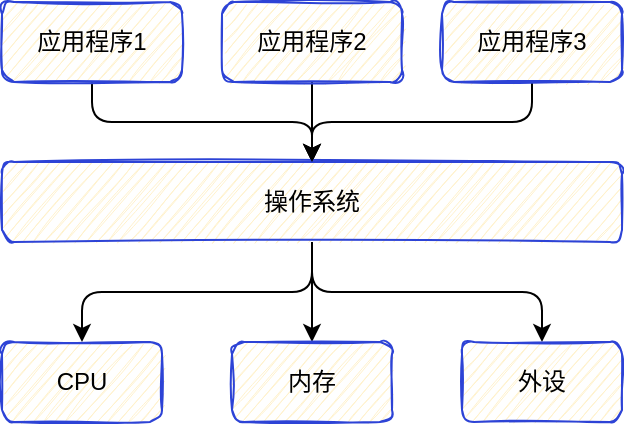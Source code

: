 <mxfile version="14.8.0" type="github" pages="7">
  <diagram id="p11bRE8ngP6M-khqaFyY" name="操作系统组成">
    <mxGraphModel dx="677" dy="379" grid="1" gridSize="10" guides="1" tooltips="1" connect="1" arrows="1" fold="1" page="1" pageScale="1" pageWidth="827" pageHeight="1169" math="0" shadow="0">
      <root>
        <mxCell id="0" />
        <mxCell id="1" parent="0" />
        <mxCell id="h38YhSIRXOhSa6jcoTgB-3" value="" style="edgeStyle=orthogonalEdgeStyle;curved=0;rounded=1;sketch=0;orthogonalLoop=1;jettySize=auto;html=1;" edge="1" parent="1" source="h38YhSIRXOhSa6jcoTgB-1" target="h38YhSIRXOhSa6jcoTgB-2">
          <mxGeometry relative="1" as="geometry" />
        </mxCell>
        <mxCell id="h38YhSIRXOhSa6jcoTgB-11" value="" style="edgeStyle=orthogonalEdgeStyle;curved=0;rounded=1;sketch=0;orthogonalLoop=1;jettySize=auto;html=1;entryX=0.5;entryY=0;entryDx=0;entryDy=0;" edge="1" parent="1" source="h38YhSIRXOhSa6jcoTgB-10" target="h38YhSIRXOhSa6jcoTgB-2">
          <mxGeometry relative="1" as="geometry">
            <mxPoint x="190" y="100" as="targetPoint" />
          </mxGeometry>
        </mxCell>
        <mxCell id="h38YhSIRXOhSa6jcoTgB-1" value="应用程序1" style="rounded=1;whiteSpace=wrap;html=1;sketch=1;fillColor=#fff2cc;strokeColor=#2D43D6;shadow=0;" vertex="1" parent="1">
          <mxGeometry x="30" y="20" width="90" height="40" as="geometry" />
        </mxCell>
        <mxCell id="h38YhSIRXOhSa6jcoTgB-5" value="" style="edgeStyle=orthogonalEdgeStyle;curved=0;rounded=1;sketch=0;orthogonalLoop=1;jettySize=auto;html=1;" edge="1" parent="1" source="h38YhSIRXOhSa6jcoTgB-2" target="h38YhSIRXOhSa6jcoTgB-4">
          <mxGeometry relative="1" as="geometry" />
        </mxCell>
        <mxCell id="h38YhSIRXOhSa6jcoTgB-2" value="操作系统" style="whiteSpace=wrap;html=1;rounded=1;shadow=0;strokeColor=#2D43D6;fillColor=#fff2cc;sketch=1;" vertex="1" parent="1">
          <mxGeometry x="30" y="100" width="310" height="40" as="geometry" />
        </mxCell>
        <mxCell id="h38YhSIRXOhSa6jcoTgB-7" value="" style="edgeStyle=orthogonalEdgeStyle;curved=0;rounded=1;sketch=0;orthogonalLoop=1;jettySize=auto;html=1;exitX=0.5;exitY=1;exitDx=0;exitDy=0;" edge="1" parent="1" source="h38YhSIRXOhSa6jcoTgB-2" target="h38YhSIRXOhSa6jcoTgB-6">
          <mxGeometry relative="1" as="geometry" />
        </mxCell>
        <mxCell id="h38YhSIRXOhSa6jcoTgB-4" value="CPU" style="rounded=1;whiteSpace=wrap;html=1;shadow=0;strokeColor=#2D43D6;fillColor=#fff2cc;sketch=1;" vertex="1" parent="1">
          <mxGeometry x="30" y="190" width="80" height="40" as="geometry" />
        </mxCell>
        <mxCell id="h38YhSIRXOhSa6jcoTgB-9" value="" style="edgeStyle=orthogonalEdgeStyle;curved=0;rounded=1;sketch=0;orthogonalLoop=1;jettySize=auto;html=1;exitX=0.5;exitY=1;exitDx=0;exitDy=0;" edge="1" parent="1" source="h38YhSIRXOhSa6jcoTgB-2" target="h38YhSIRXOhSa6jcoTgB-8">
          <mxGeometry relative="1" as="geometry" />
        </mxCell>
        <mxCell id="h38YhSIRXOhSa6jcoTgB-6" value="内存" style="rounded=1;whiteSpace=wrap;html=1;shadow=0;strokeColor=#2D43D6;fillColor=#fff2cc;sketch=1;" vertex="1" parent="1">
          <mxGeometry x="145" y="190" width="80" height="40" as="geometry" />
        </mxCell>
        <mxCell id="h38YhSIRXOhSa6jcoTgB-8" value="外设" style="rounded=1;whiteSpace=wrap;html=1;shadow=0;strokeColor=#2D43D6;fillColor=#fff2cc;sketch=1;" vertex="1" parent="1">
          <mxGeometry x="260" y="190" width="80" height="40" as="geometry" />
        </mxCell>
        <mxCell id="h38YhSIRXOhSa6jcoTgB-13" value="" style="edgeStyle=orthogonalEdgeStyle;curved=0;rounded=1;sketch=0;orthogonalLoop=1;jettySize=auto;html=1;entryX=0.5;entryY=0;entryDx=0;entryDy=0;exitX=0.5;exitY=1;exitDx=0;exitDy=0;" edge="1" parent="1" source="h38YhSIRXOhSa6jcoTgB-12" target="h38YhSIRXOhSa6jcoTgB-2">
          <mxGeometry relative="1" as="geometry" />
        </mxCell>
        <mxCell id="h38YhSIRXOhSa6jcoTgB-10" value="应用程序2" style="rounded=1;whiteSpace=wrap;html=1;shadow=0;strokeColor=#2D43D6;fillColor=#fff2cc;sketch=1;" vertex="1" parent="1">
          <mxGeometry x="140" y="20" width="90" height="40" as="geometry" />
        </mxCell>
        <mxCell id="h38YhSIRXOhSa6jcoTgB-12" value="应用程序3" style="rounded=1;whiteSpace=wrap;html=1;shadow=0;strokeColor=#2D43D6;fillColor=#fff2cc;sketch=1;" vertex="1" parent="1">
          <mxGeometry x="250" y="20" width="90" height="40" as="geometry" />
        </mxCell>
      </root>
    </mxGraphModel>
  </diagram>
  <diagram id="xLRGa_nTmlgrps6bXQVo" name="内存管理">
    <mxGraphModel dx="1422" dy="762" grid="1" gridSize="10" guides="1" tooltips="1" connect="1" arrows="1" fold="1" page="1" pageScale="1" pageWidth="827" pageHeight="1169" math="0" shadow="0">
      <root>
        <mxCell id="QEgf02N0zIg86aXVgp2i-0" />
        <mxCell id="QEgf02N0zIg86aXVgp2i-1" parent="QEgf02N0zIg86aXVgp2i-0" />
      </root>
    </mxGraphModel>
  </diagram>
  <diagram id="WY6kClbHrL8J8mtGhh5y" name="进程和线程">
    <mxGraphModel dx="1422" dy="762" grid="1" gridSize="10" guides="1" tooltips="1" connect="1" arrows="1" fold="1" page="1" pageScale="1" pageWidth="827" pageHeight="1169" math="0" shadow="0">
      <root>
        <mxCell id="WzJBLU8U2ZF-W4BaIPhQ-0" />
        <mxCell id="WzJBLU8U2ZF-W4BaIPhQ-1" parent="WzJBLU8U2ZF-W4BaIPhQ-0" />
      </root>
    </mxGraphModel>
  </diagram>
  <diagram id="MaRQQIabfSJm25hH8_wx" name="调度算法">
    <mxGraphModel dx="1422" dy="762" grid="1" gridSize="10" guides="1" tooltips="1" connect="1" arrows="1" fold="1" page="1" pageScale="1" pageWidth="827" pageHeight="1169" math="0" shadow="0">
      <root>
        <mxCell id="DPruceKT4zLQYiLaNQUA-0" />
        <mxCell id="DPruceKT4zLQYiLaNQUA-1" parent="DPruceKT4zLQYiLaNQUA-0" />
      </root>
    </mxGraphModel>
  </diagram>
  <diagram id="jKa-bfqboNmIPDcmVKV7" name="文件系统">
    <mxGraphModel dx="1422" dy="762" grid="1" gridSize="10" guides="1" tooltips="1" connect="1" arrows="1" fold="1" page="1" pageScale="1" pageWidth="827" pageHeight="1169" math="0" shadow="0">
      <root>
        <mxCell id="_7FBScuHLmBfXxVg2PXr-0" />
        <mxCell id="_7FBScuHLmBfXxVg2PXr-1" parent="_7FBScuHLmBfXxVg2PXr-0" />
      </root>
    </mxGraphModel>
  </diagram>
  <diagram id="XxBzGSkjDDGfqON9Mw7p" name="网络系统">
    <mxGraphModel dx="1422" dy="762" grid="1" gridSize="10" guides="1" tooltips="1" connect="1" arrows="1" fold="1" page="1" pageScale="1" pageWidth="827" pageHeight="1169" math="0" shadow="0">
      <root>
        <mxCell id="25pWcEv39J_jmmNKtJcE-0" />
        <mxCell id="25pWcEv39J_jmmNKtJcE-1" parent="25pWcEv39J_jmmNKtJcE-0" />
      </root>
    </mxGraphModel>
  </diagram>
  <diagram id="77Y9Pc_CECw3oCGouw3b" name="小作品">
    <mxGraphModel dx="1422" dy="762" grid="1" gridSize="10" guides="1" tooltips="1" connect="1" arrows="1" fold="1" page="1" pageScale="1" pageWidth="827" pageHeight="1169" math="0" shadow="0">
      <root>
        <mxCell id="V5bLH1JIqrHtPMcGAUPl-0" />
        <mxCell id="V5bLH1JIqrHtPMcGAUPl-1" parent="V5bLH1JIqrHtPMcGAUPl-0" />
      </root>
    </mxGraphModel>
  </diagram>
</mxfile>
